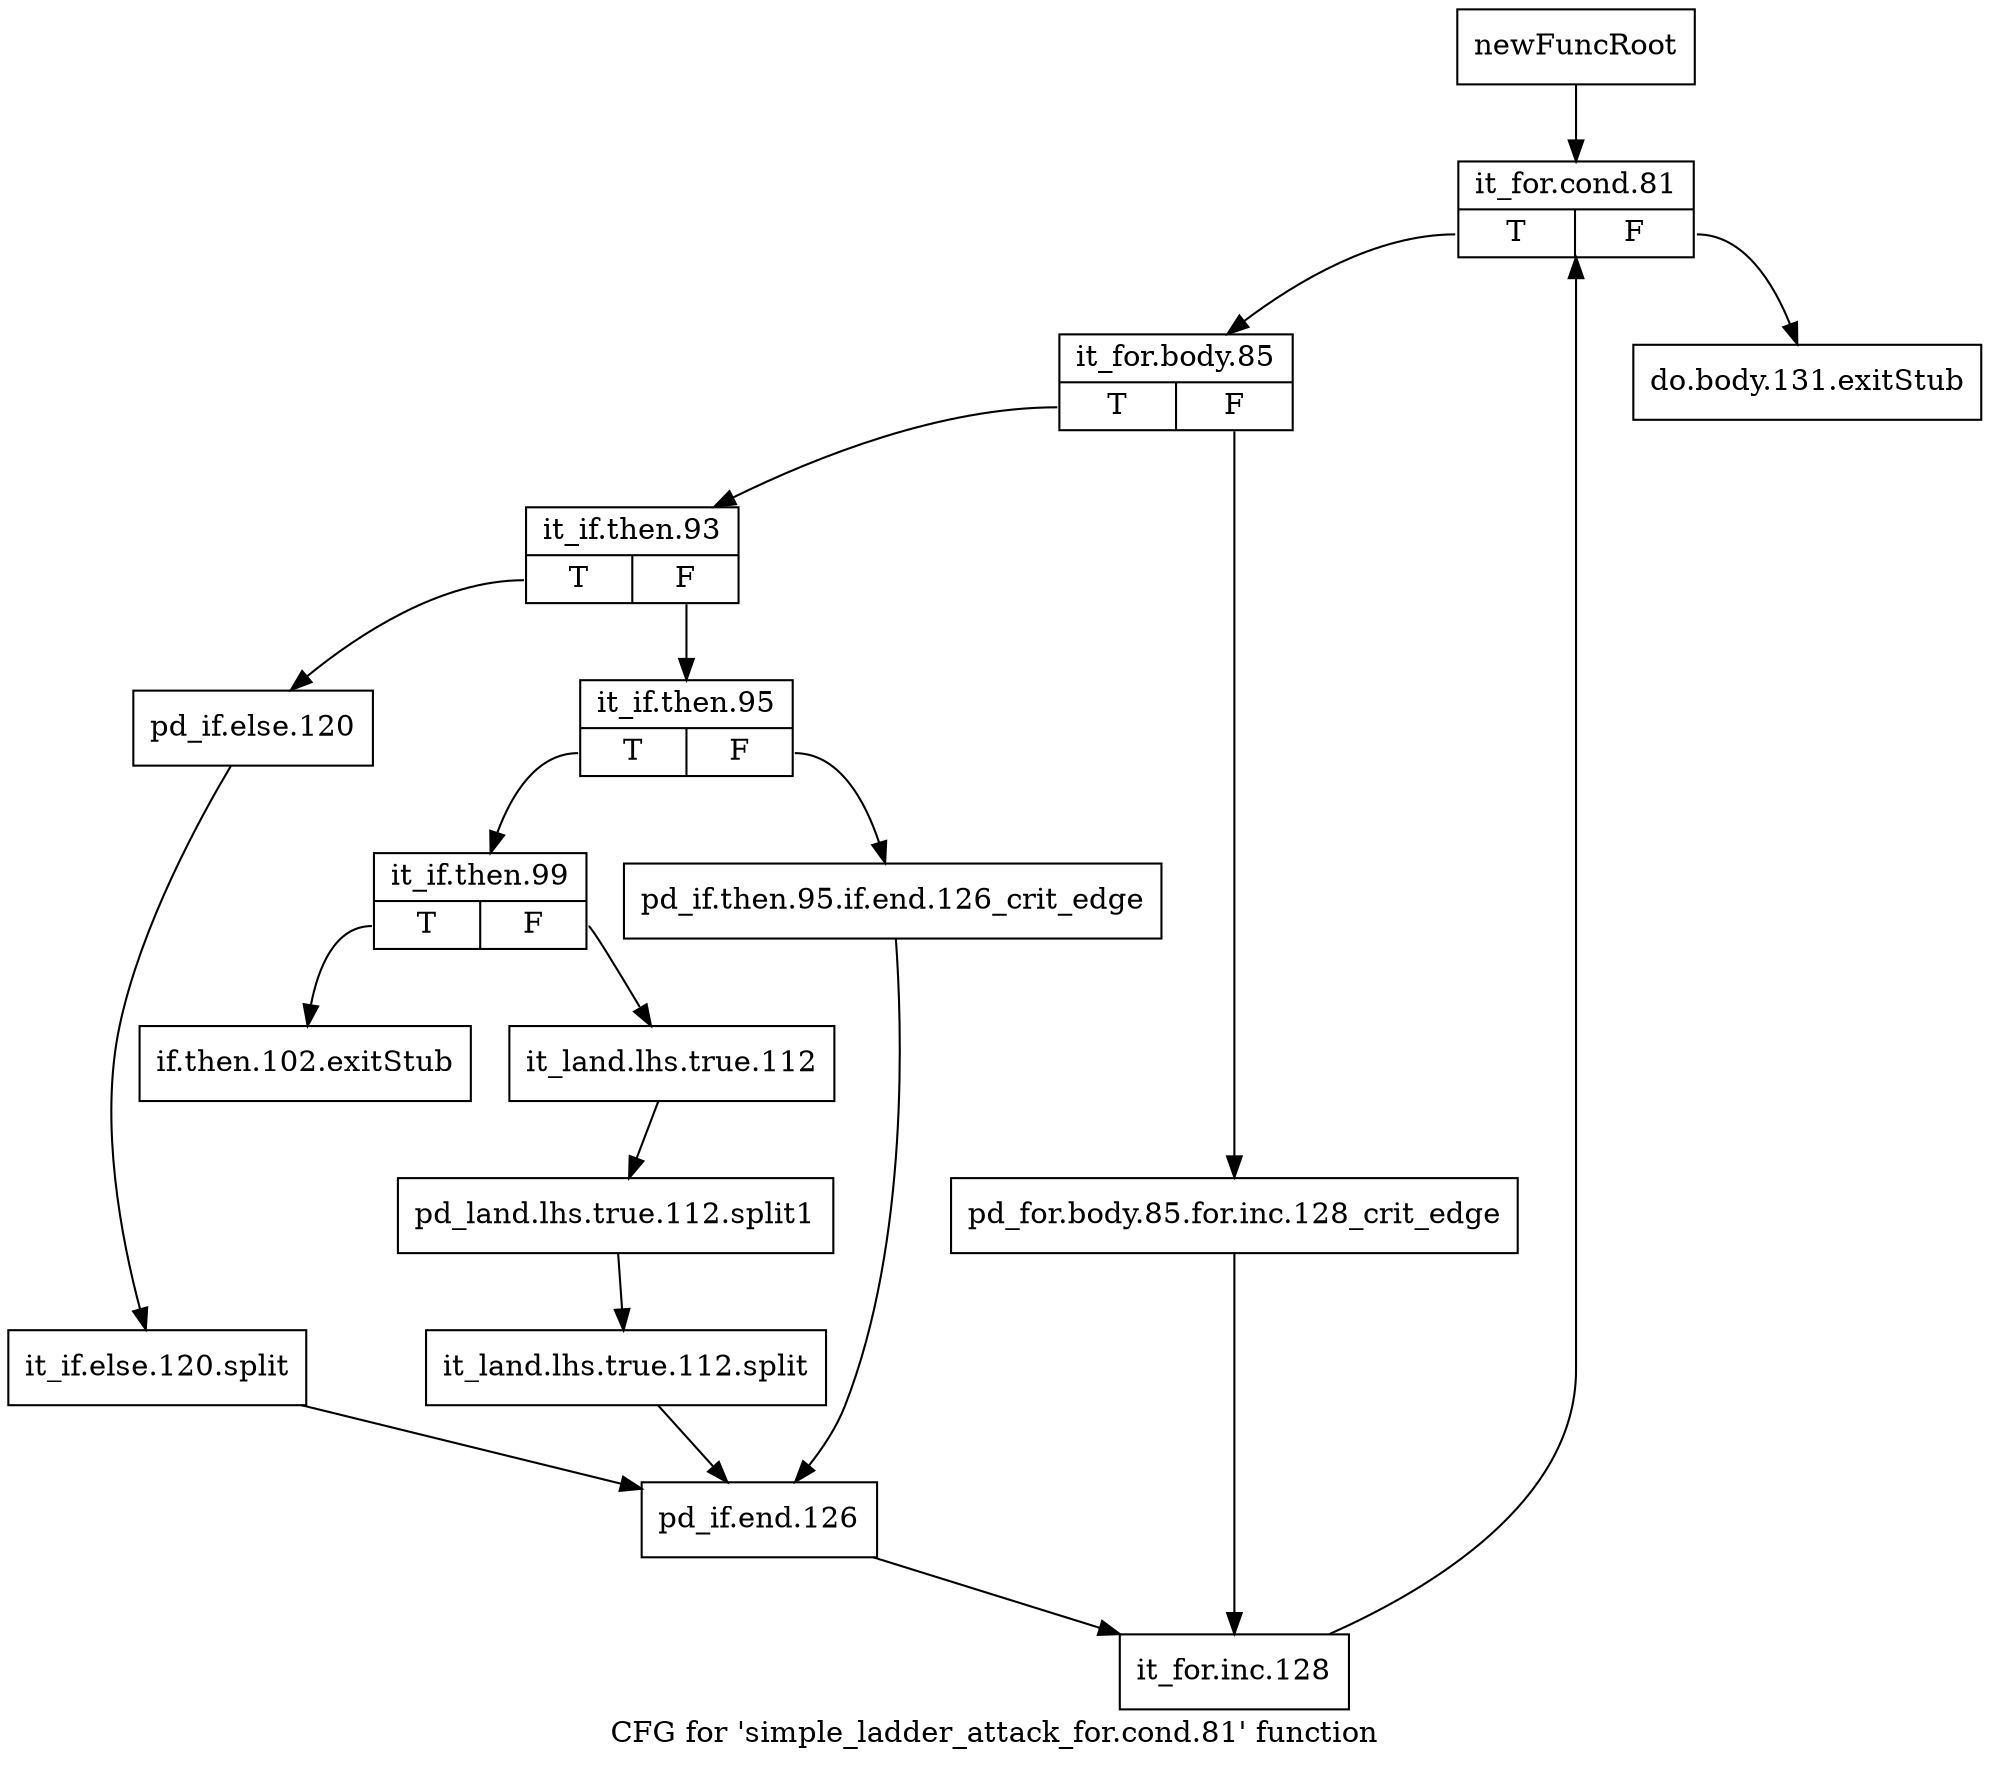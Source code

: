 digraph "CFG for 'simple_ladder_attack_for.cond.81' function" {
	label="CFG for 'simple_ladder_attack_for.cond.81' function";

	Node0x43e4310 [shape=record,label="{newFuncRoot}"];
	Node0x43e4310 -> Node0x43e4400;
	Node0x43e4360 [shape=record,label="{do.body.131.exitStub}"];
	Node0x43e43b0 [shape=record,label="{if.then.102.exitStub}"];
	Node0x43e4400 [shape=record,label="{it_for.cond.81|{<s0>T|<s1>F}}"];
	Node0x43e4400:s0 -> Node0x43e4450;
	Node0x43e4400:s1 -> Node0x43e4360;
	Node0x43e4450 [shape=record,label="{it_for.body.85|{<s0>T|<s1>F}}"];
	Node0x43e4450:s0 -> Node0x43e44f0;
	Node0x43e4450:s1 -> Node0x43e44a0;
	Node0x43e44a0 [shape=record,label="{pd_for.body.85.for.inc.128_crit_edge}"];
	Node0x43e44a0 -> Node0x43e4720;
	Node0x43e44f0 [shape=record,label="{it_if.then.93|{<s0>T|<s1>F}}"];
	Node0x43e44f0:s0 -> Node0x43e4680;
	Node0x43e44f0:s1 -> Node0x43e4540;
	Node0x43e4540 [shape=record,label="{it_if.then.95|{<s0>T|<s1>F}}"];
	Node0x43e4540:s0 -> Node0x43e45e0;
	Node0x43e4540:s1 -> Node0x43e4590;
	Node0x43e4590 [shape=record,label="{pd_if.then.95.if.end.126_crit_edge}"];
	Node0x43e4590 -> Node0x43e46d0;
	Node0x43e45e0 [shape=record,label="{it_if.then.99|{<s0>T|<s1>F}}"];
	Node0x43e45e0:s0 -> Node0x43e43b0;
	Node0x43e45e0:s1 -> Node0x43e4630;
	Node0x43e4630 [shape=record,label="{it_land.lhs.true.112}"];
	Node0x43e4630 -> Node0x50e7300;
	Node0x50e7300 [shape=record,label="{pd_land.lhs.true.112.split1}"];
	Node0x50e7300 -> Node0x50d5af0;
	Node0x50d5af0 [shape=record,label="{it_land.lhs.true.112.split}"];
	Node0x50d5af0 -> Node0x43e46d0;
	Node0x43e4680 [shape=record,label="{pd_if.else.120}"];
	Node0x43e4680 -> Node0x539e660;
	Node0x539e660 [shape=record,label="{it_if.else.120.split}"];
	Node0x539e660 -> Node0x43e46d0;
	Node0x43e46d0 [shape=record,label="{pd_if.end.126}"];
	Node0x43e46d0 -> Node0x43e4720;
	Node0x43e4720 [shape=record,label="{it_for.inc.128}"];
	Node0x43e4720 -> Node0x43e4400;
}
